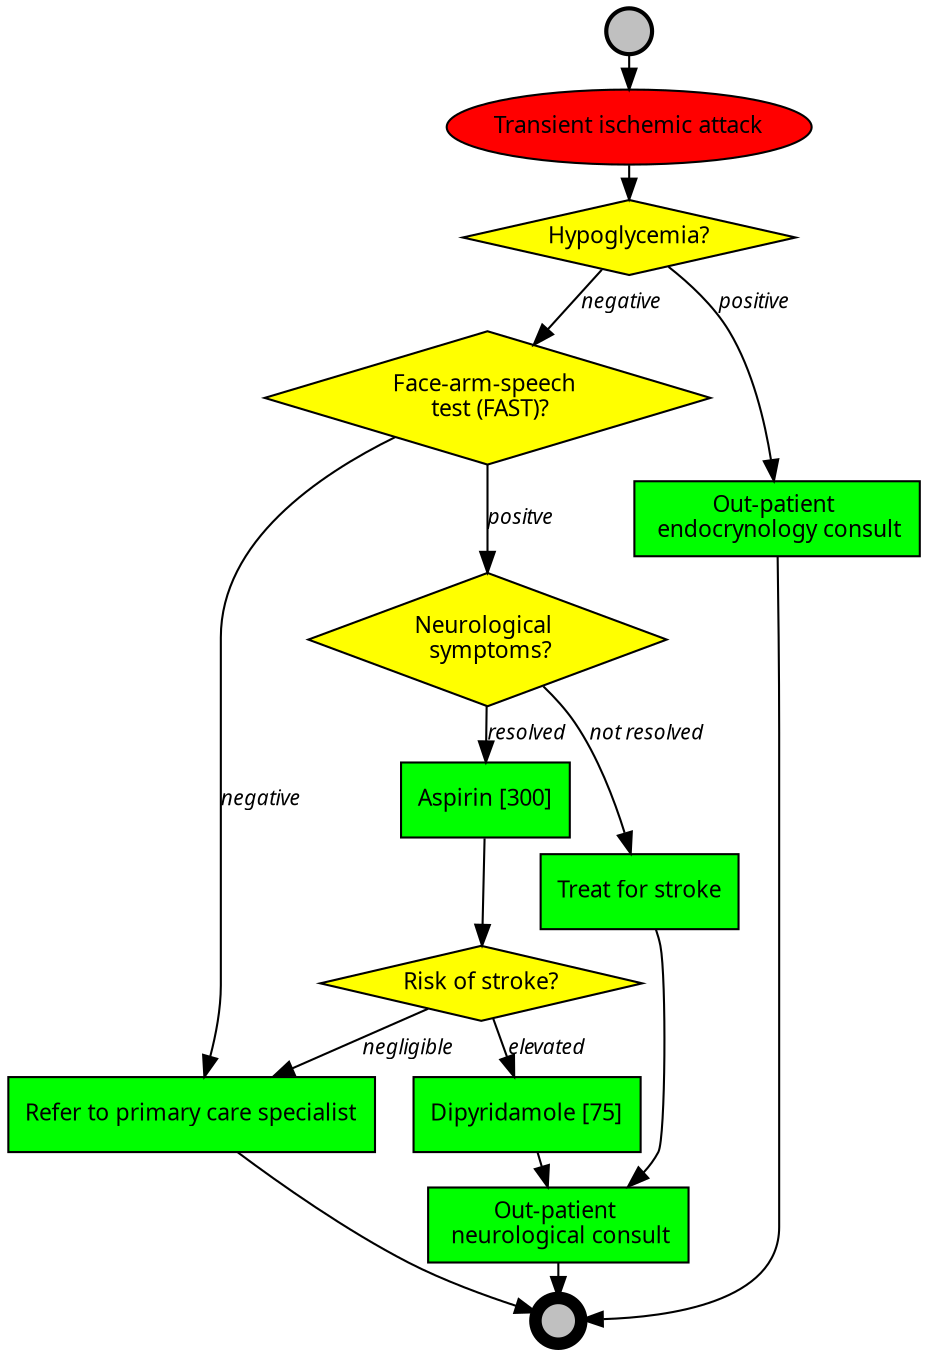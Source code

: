 // TIA - transient ischemic attack (KR4HC 2014)

digraph TIA {
	ranksep=0.1;
node [shape=box, style=filled, fillcolor=green, fontname=Calibri, fontsize=11];
edge [fontname="Calibri Italic", fontsize=10];

// Context
c_tia [label="Transient ischemic attack", shape=oval, style=filled, fillcolor=red];

// Decisions
d_hypoglycemia [shape=diamond, fillcolor=yellow, label="Hypoglycemia?"];
d_fast [shape=diamond, fillcolor=yellow, label="Face-arm-speech \n test (FAST)?"];
d_neuro_symptoms [shape=diamond, fillcolor=yellow, label="Neurological \n symptoms?"];
d_stroke_risk [shape=diamond, fillcolor=yellow, label="Risk of stroke?"];

// Actions
a_prim_care_specialit [label="Refer to primary care specialist"];
a_aspirin [label="Aspirin [300]"];
a_dipyridamole [label="Dipyridamole [75]"];
a_treat_stroke [label="Treat for stroke"];
a_endo_consult [label="Out-patient \n endocrynology consult"];
a_neuro_consult [label="Out-patient \n neurological consult"];

// Event nodes
e_start [shape=circle, label="", width=0.3, penwidth=2, fillcolor="gray"];
e_end [shape=circle, label="", width=0.3, penwidth=6, fillcolor="gray"];

e_start -> c_tia -> d_hypoglycemia;
d_hypoglycemia -> d_fast [label=negative];
d_hypoglycemia -> a_endo_consult [label=positive];
a_endo_consult -> e_end;
d_fast -> d_neuro_symptoms [label=positve];
d_fast -> a_prim_care_specialit [label=negative];
a_prim_care_specialit -> e_end;
d_neuro_symptoms -> a_aspirin [label=resolved];
d_neuro_symptoms -> a_treat_stroke [label="not resolved"];
a_aspirin -> d_stroke_risk;
d_stroke_risk -> a_prim_care_specialit [label="negligible"];
d_stroke_risk -> a_dipyridamole [label=elevated];
a_dipyridamole -> a_neuro_consult;
a_treat_stroke -> a_neuro_consult;
a_neuro_consult -> e_end;

}
